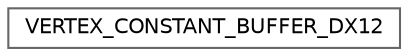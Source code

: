 digraph "Graphical Class Hierarchy"
{
 // LATEX_PDF_SIZE
  bgcolor="transparent";
  edge [fontname=Helvetica,fontsize=10,labelfontname=Helvetica,labelfontsize=10];
  node [fontname=Helvetica,fontsize=10,shape=box,height=0.2,width=0.4];
  rankdir="LR";
  Node0 [id="Node000000",label="VERTEX_CONSTANT_BUFFER_DX12",height=0.2,width=0.4,color="grey40", fillcolor="white", style="filled",URL="$struct_v_e_r_t_e_x___c_o_n_s_t_a_n_t___b_u_f_f_e_r___d_x12.html",tooltip=" "];
}
